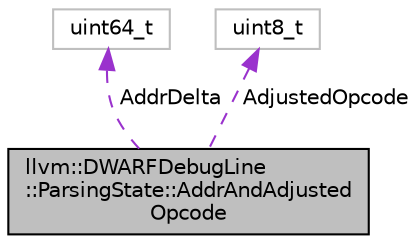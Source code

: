 digraph "llvm::DWARFDebugLine::ParsingState::AddrAndAdjustedOpcode"
{
 // LATEX_PDF_SIZE
  bgcolor="transparent";
  edge [fontname="Helvetica",fontsize="10",labelfontname="Helvetica",labelfontsize="10"];
  node [fontname="Helvetica",fontsize="10",shape=record];
  Node1 [label="llvm::DWARFDebugLine\l::ParsingState::AddrAndAdjusted\lOpcode",height=0.2,width=0.4,color="black", fillcolor="grey75", style="filled", fontcolor="black",tooltip=" "];
  Node2 -> Node1 [dir="back",color="darkorchid3",fontsize="10",style="dashed",label=" AddrDelta" ,fontname="Helvetica"];
  Node2 [label="uint64_t",height=0.2,width=0.4,color="grey75",tooltip=" "];
  Node3 -> Node1 [dir="back",color="darkorchid3",fontsize="10",style="dashed",label=" AdjustedOpcode" ,fontname="Helvetica"];
  Node3 [label="uint8_t",height=0.2,width=0.4,color="grey75",tooltip=" "];
}
